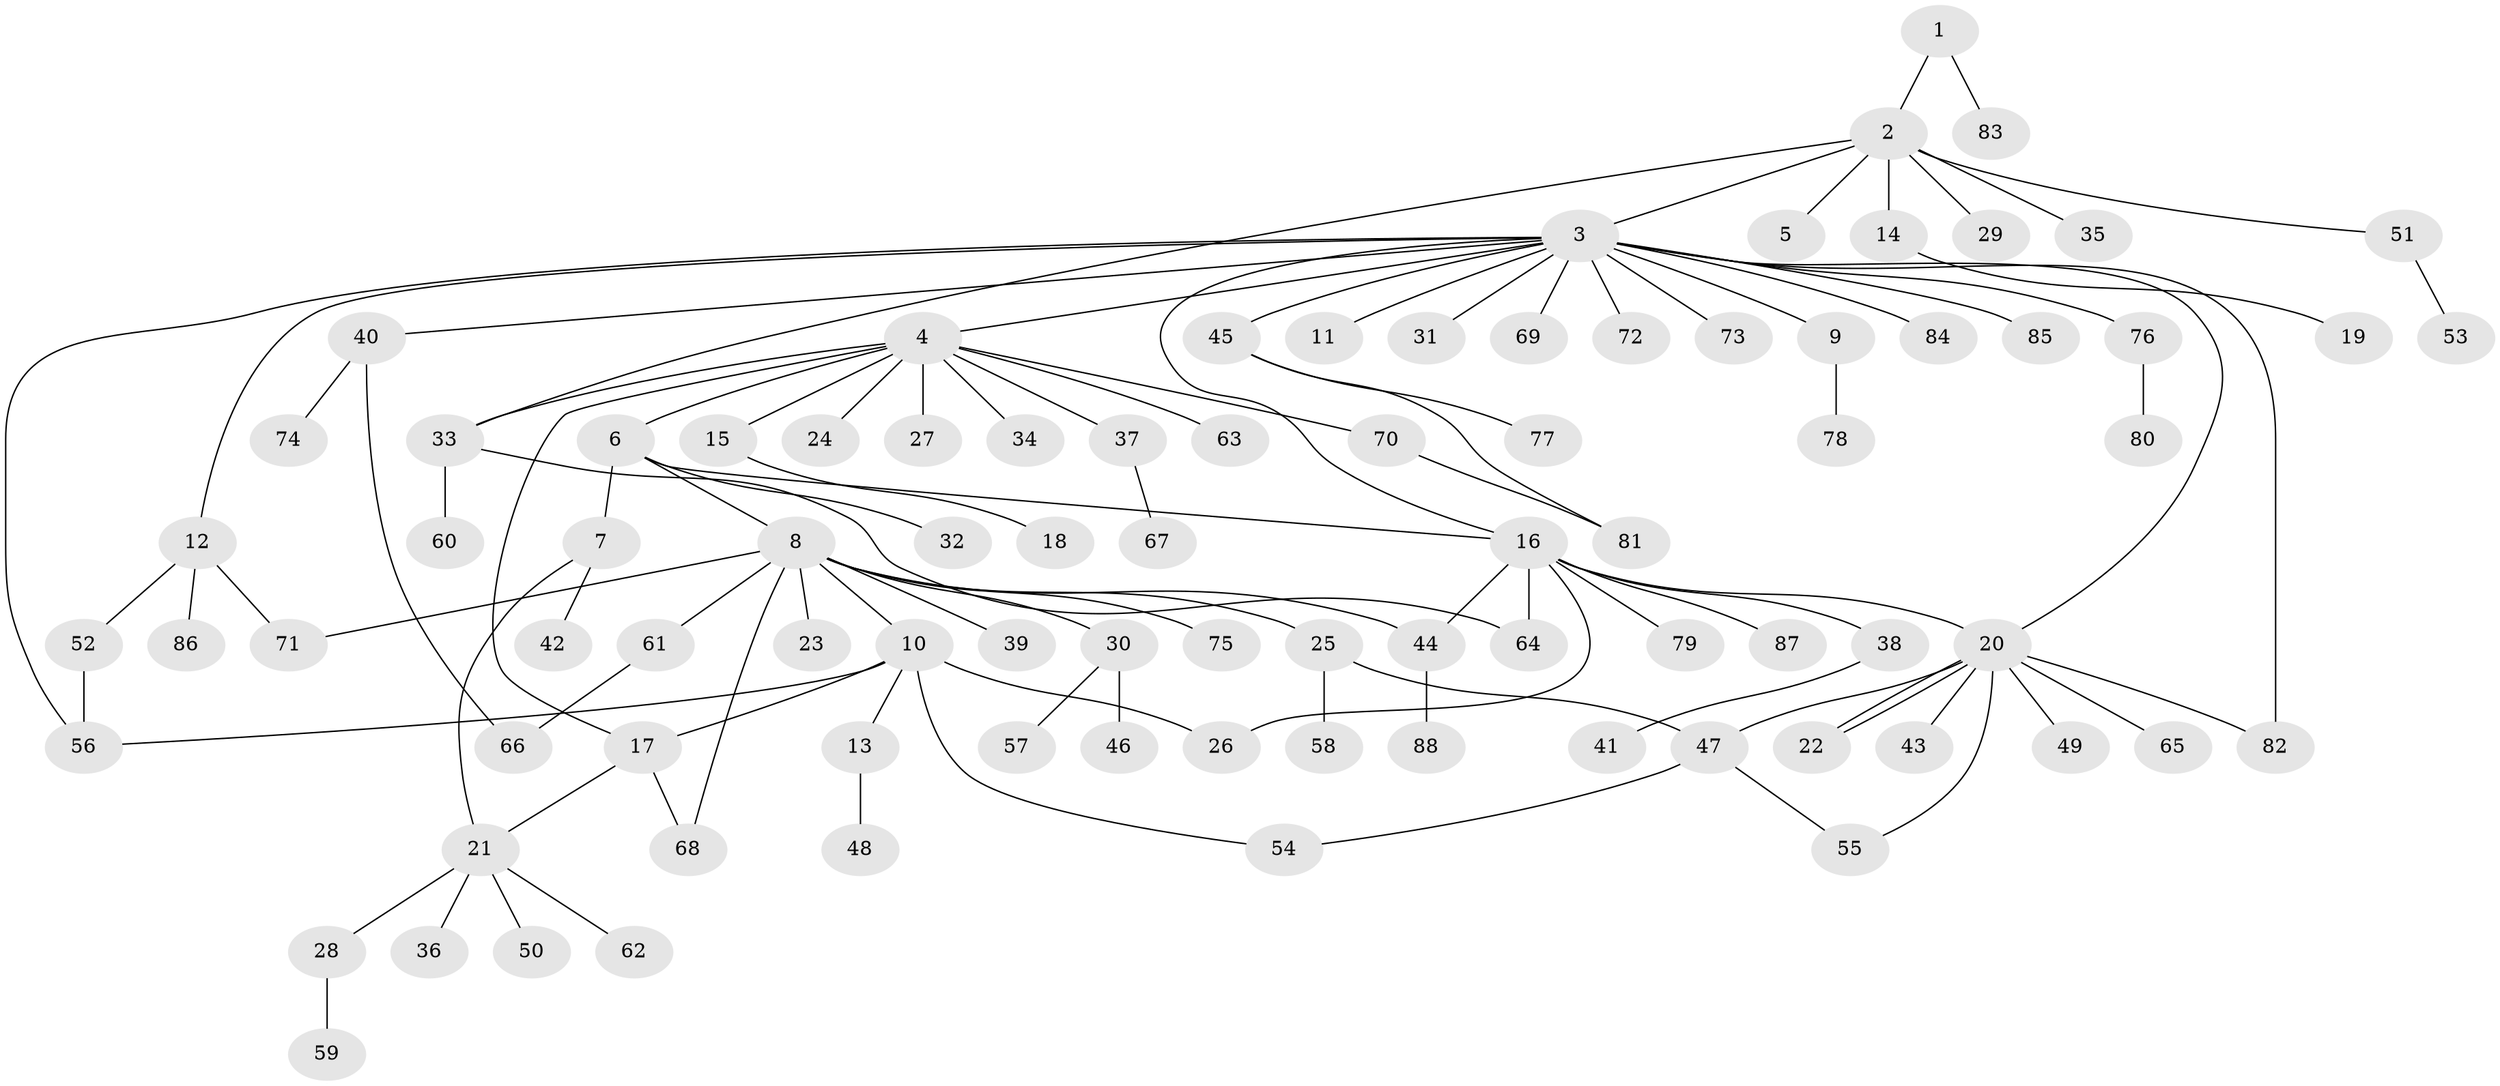 // Generated by graph-tools (version 1.1) at 2025/35/03/09/25 02:35:50]
// undirected, 88 vertices, 106 edges
graph export_dot {
graph [start="1"]
  node [color=gray90,style=filled];
  1;
  2;
  3;
  4;
  5;
  6;
  7;
  8;
  9;
  10;
  11;
  12;
  13;
  14;
  15;
  16;
  17;
  18;
  19;
  20;
  21;
  22;
  23;
  24;
  25;
  26;
  27;
  28;
  29;
  30;
  31;
  32;
  33;
  34;
  35;
  36;
  37;
  38;
  39;
  40;
  41;
  42;
  43;
  44;
  45;
  46;
  47;
  48;
  49;
  50;
  51;
  52;
  53;
  54;
  55;
  56;
  57;
  58;
  59;
  60;
  61;
  62;
  63;
  64;
  65;
  66;
  67;
  68;
  69;
  70;
  71;
  72;
  73;
  74;
  75;
  76;
  77;
  78;
  79;
  80;
  81;
  82;
  83;
  84;
  85;
  86;
  87;
  88;
  1 -- 2;
  1 -- 83;
  2 -- 3;
  2 -- 5;
  2 -- 14;
  2 -- 29;
  2 -- 33;
  2 -- 35;
  2 -- 51;
  3 -- 4;
  3 -- 9;
  3 -- 11;
  3 -- 12;
  3 -- 16;
  3 -- 20;
  3 -- 31;
  3 -- 40;
  3 -- 45;
  3 -- 56;
  3 -- 69;
  3 -- 72;
  3 -- 73;
  3 -- 76;
  3 -- 82;
  3 -- 84;
  3 -- 85;
  4 -- 6;
  4 -- 15;
  4 -- 17;
  4 -- 24;
  4 -- 27;
  4 -- 33;
  4 -- 34;
  4 -- 37;
  4 -- 63;
  4 -- 70;
  6 -- 7;
  6 -- 8;
  6 -- 16;
  6 -- 32;
  7 -- 21;
  7 -- 42;
  8 -- 10;
  8 -- 23;
  8 -- 25;
  8 -- 30;
  8 -- 39;
  8 -- 44;
  8 -- 61;
  8 -- 68;
  8 -- 71;
  8 -- 75;
  9 -- 78;
  10 -- 13;
  10 -- 17;
  10 -- 26;
  10 -- 54;
  10 -- 56;
  12 -- 52;
  12 -- 71;
  12 -- 86;
  13 -- 48;
  14 -- 19;
  15 -- 18;
  16 -- 20;
  16 -- 26;
  16 -- 38;
  16 -- 44;
  16 -- 64;
  16 -- 79;
  16 -- 87;
  17 -- 21;
  17 -- 68;
  20 -- 22;
  20 -- 22;
  20 -- 43;
  20 -- 47;
  20 -- 49;
  20 -- 55;
  20 -- 65;
  20 -- 82;
  21 -- 28;
  21 -- 36;
  21 -- 50;
  21 -- 62;
  25 -- 47;
  25 -- 58;
  28 -- 59;
  30 -- 46;
  30 -- 57;
  33 -- 60;
  33 -- 64;
  37 -- 67;
  38 -- 41;
  40 -- 66;
  40 -- 74;
  44 -- 88;
  45 -- 77;
  45 -- 81;
  47 -- 54;
  47 -- 55;
  51 -- 53;
  52 -- 56;
  61 -- 66;
  70 -- 81;
  76 -- 80;
}
